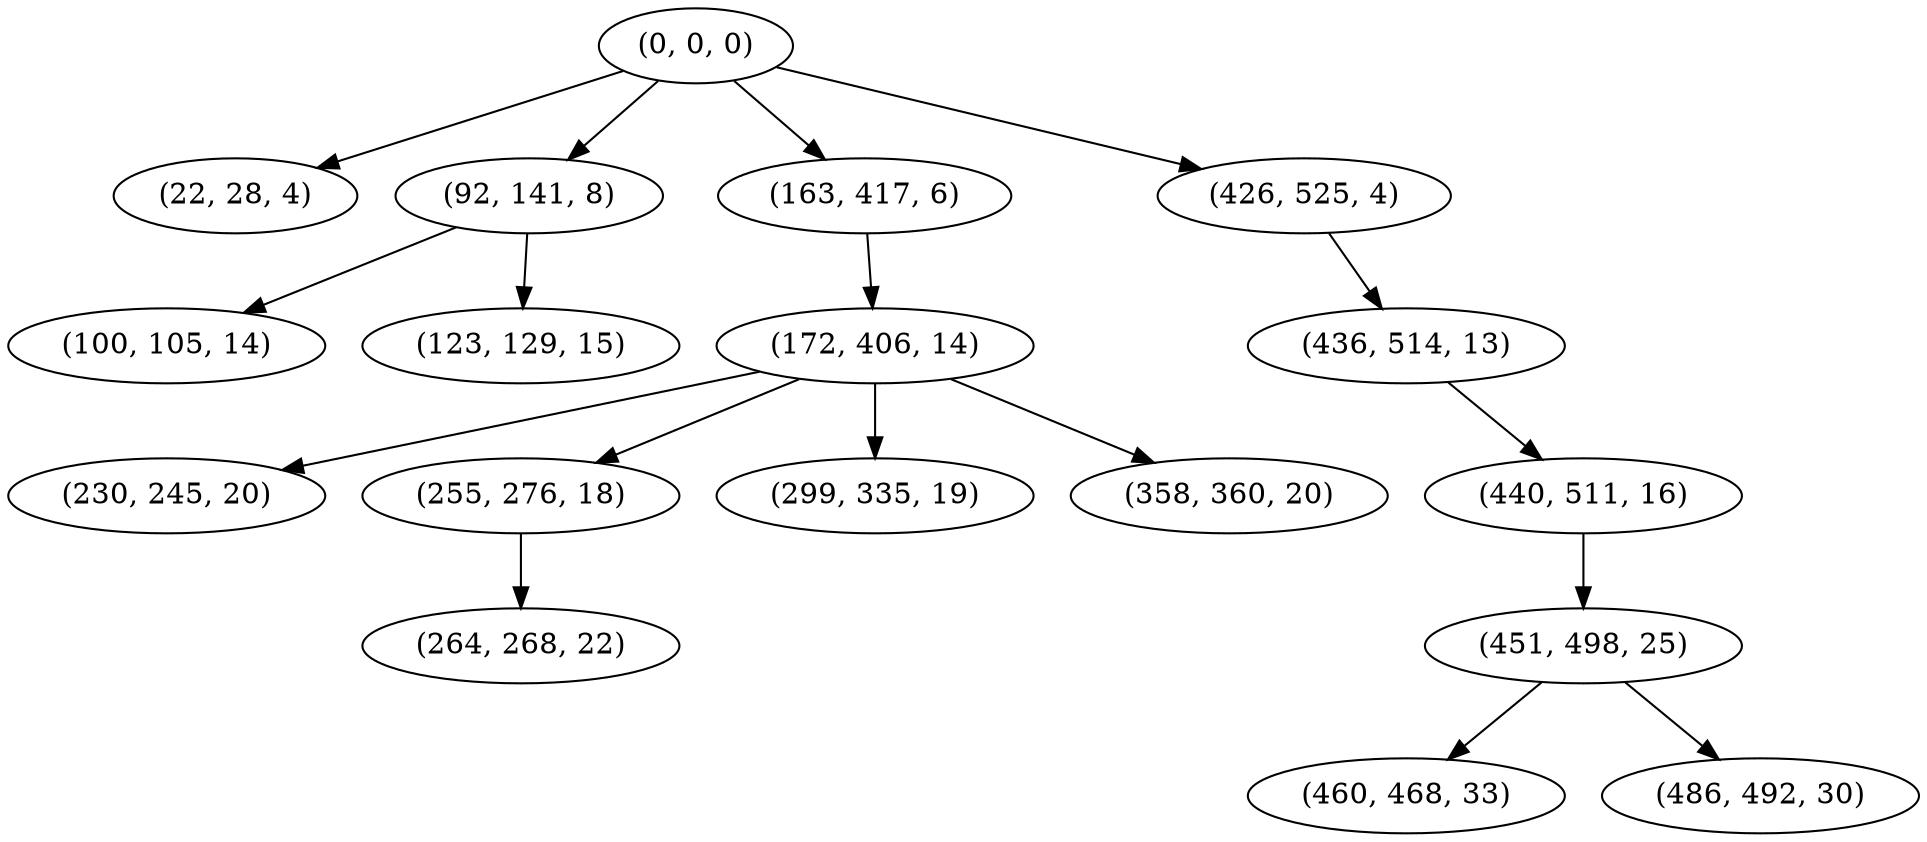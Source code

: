 digraph tree {
    "(0, 0, 0)";
    "(22, 28, 4)";
    "(92, 141, 8)";
    "(100, 105, 14)";
    "(123, 129, 15)";
    "(163, 417, 6)";
    "(172, 406, 14)";
    "(230, 245, 20)";
    "(255, 276, 18)";
    "(264, 268, 22)";
    "(299, 335, 19)";
    "(358, 360, 20)";
    "(426, 525, 4)";
    "(436, 514, 13)";
    "(440, 511, 16)";
    "(451, 498, 25)";
    "(460, 468, 33)";
    "(486, 492, 30)";
    "(0, 0, 0)" -> "(22, 28, 4)";
    "(0, 0, 0)" -> "(92, 141, 8)";
    "(0, 0, 0)" -> "(163, 417, 6)";
    "(0, 0, 0)" -> "(426, 525, 4)";
    "(92, 141, 8)" -> "(100, 105, 14)";
    "(92, 141, 8)" -> "(123, 129, 15)";
    "(163, 417, 6)" -> "(172, 406, 14)";
    "(172, 406, 14)" -> "(230, 245, 20)";
    "(172, 406, 14)" -> "(255, 276, 18)";
    "(172, 406, 14)" -> "(299, 335, 19)";
    "(172, 406, 14)" -> "(358, 360, 20)";
    "(255, 276, 18)" -> "(264, 268, 22)";
    "(426, 525, 4)" -> "(436, 514, 13)";
    "(436, 514, 13)" -> "(440, 511, 16)";
    "(440, 511, 16)" -> "(451, 498, 25)";
    "(451, 498, 25)" -> "(460, 468, 33)";
    "(451, 498, 25)" -> "(486, 492, 30)";
}
